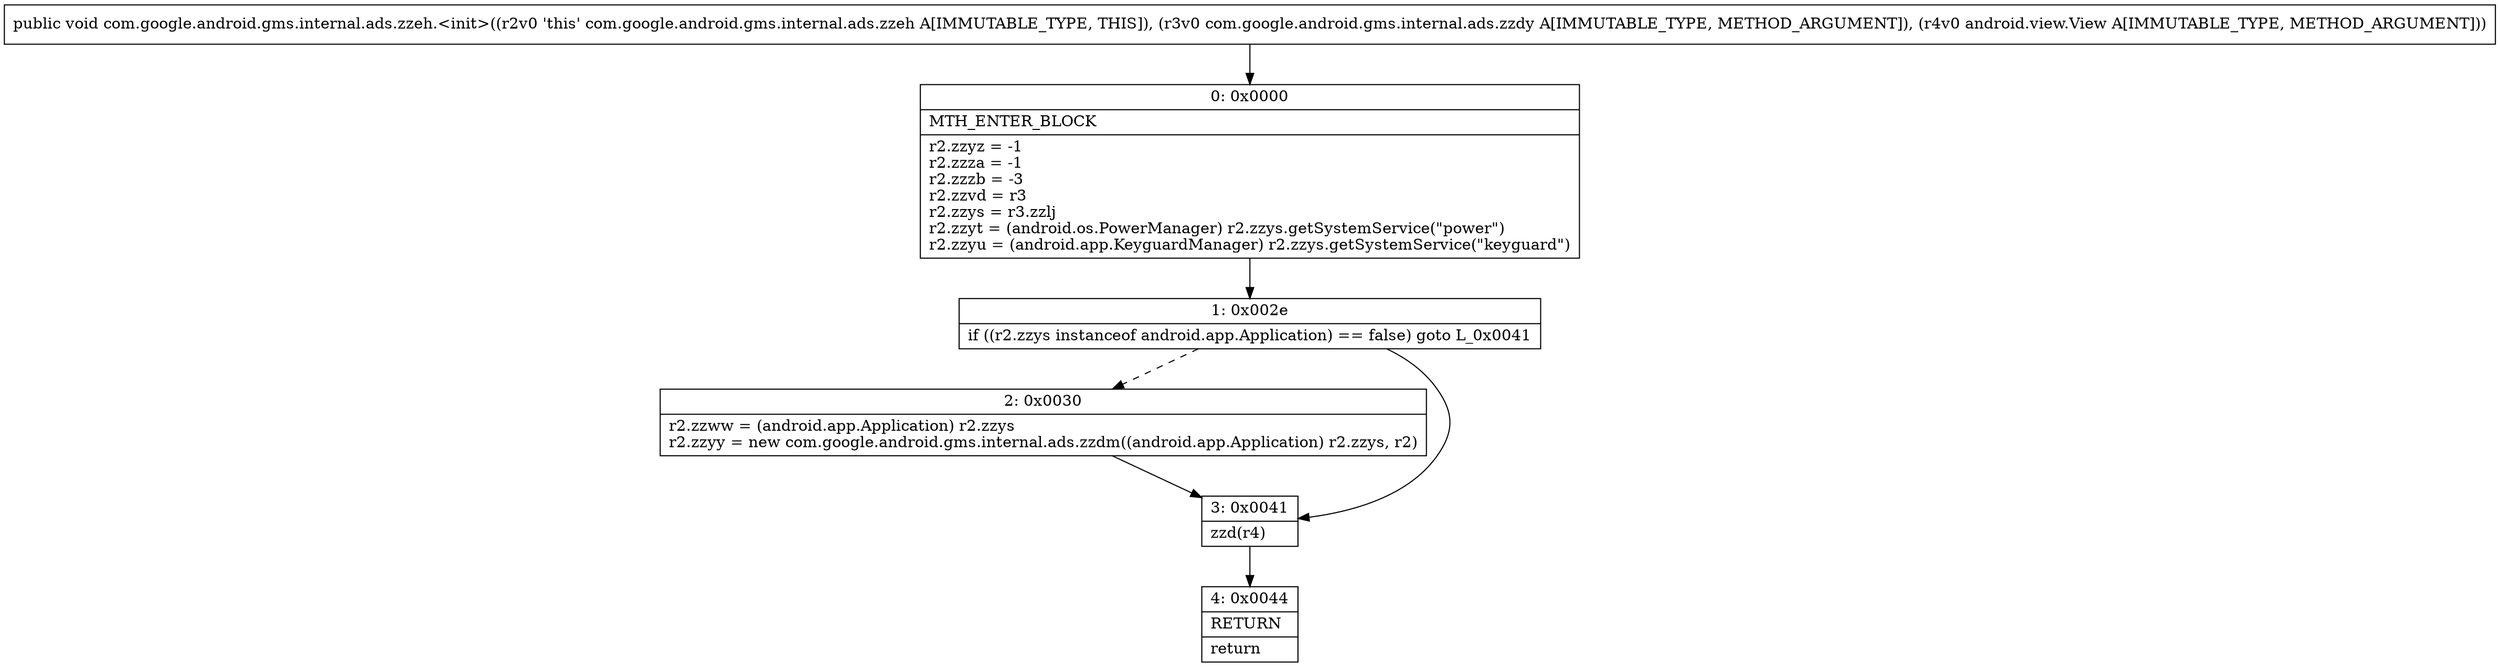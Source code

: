 digraph "CFG forcom.google.android.gms.internal.ads.zzeh.\<init\>(Lcom\/google\/android\/gms\/internal\/ads\/zzdy;Landroid\/view\/View;)V" {
Node_0 [shape=record,label="{0\:\ 0x0000|MTH_ENTER_BLOCK\l|r2.zzyz = \-1\lr2.zzza = \-1\lr2.zzzb = \-3\lr2.zzvd = r3\lr2.zzys = r3.zzlj\lr2.zzyt = (android.os.PowerManager) r2.zzys.getSystemService(\"power\")\lr2.zzyu = (android.app.KeyguardManager) r2.zzys.getSystemService(\"keyguard\")\l}"];
Node_1 [shape=record,label="{1\:\ 0x002e|if ((r2.zzys instanceof android.app.Application) == false) goto L_0x0041\l}"];
Node_2 [shape=record,label="{2\:\ 0x0030|r2.zzww = (android.app.Application) r2.zzys\lr2.zzyy = new com.google.android.gms.internal.ads.zzdm((android.app.Application) r2.zzys, r2)\l}"];
Node_3 [shape=record,label="{3\:\ 0x0041|zzd(r4)\l}"];
Node_4 [shape=record,label="{4\:\ 0x0044|RETURN\l|return\l}"];
MethodNode[shape=record,label="{public void com.google.android.gms.internal.ads.zzeh.\<init\>((r2v0 'this' com.google.android.gms.internal.ads.zzeh A[IMMUTABLE_TYPE, THIS]), (r3v0 com.google.android.gms.internal.ads.zzdy A[IMMUTABLE_TYPE, METHOD_ARGUMENT]), (r4v0 android.view.View A[IMMUTABLE_TYPE, METHOD_ARGUMENT])) }"];
MethodNode -> Node_0;
Node_0 -> Node_1;
Node_1 -> Node_2[style=dashed];
Node_1 -> Node_3;
Node_2 -> Node_3;
Node_3 -> Node_4;
}

